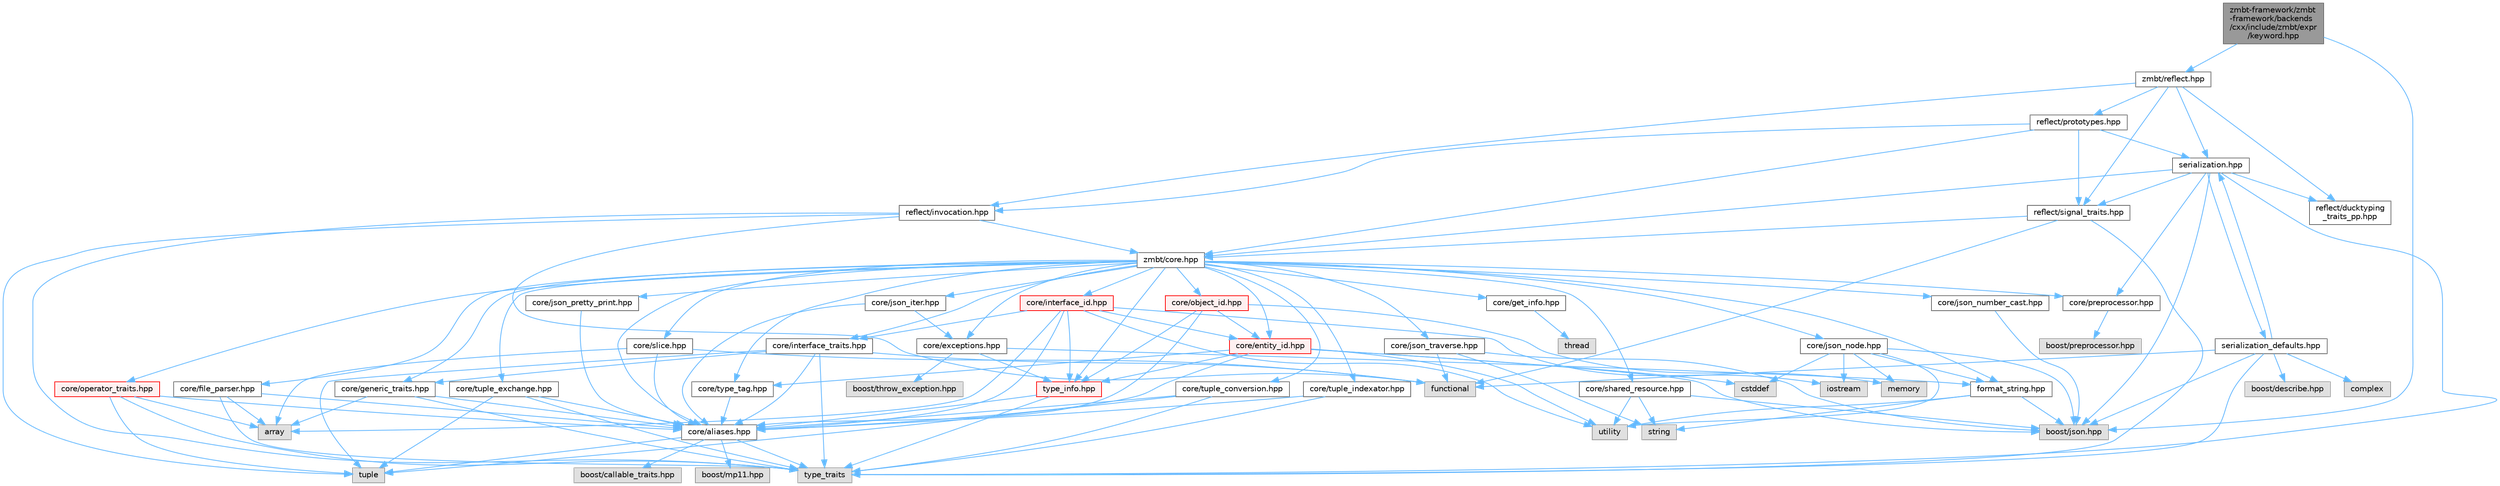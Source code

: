 digraph "zmbt-framework/zmbt-framework/backends/cxx/include/zmbt/expr/keyword.hpp"
{
 // LATEX_PDF_SIZE
  bgcolor="transparent";
  edge [fontname=Helvetica,fontsize=10,labelfontname=Helvetica,labelfontsize=10];
  node [fontname=Helvetica,fontsize=10,shape=box,height=0.2,width=0.4];
  Node1 [id="Node000001",label="zmbt-framework/zmbt\l-framework/backends\l/cxx/include/zmbt/expr\l/keyword.hpp",height=0.2,width=0.4,color="gray40", fillcolor="grey60", style="filled", fontcolor="black",tooltip=" "];
  Node1 -> Node2 [id="edge1_Node000001_Node000002",color="steelblue1",style="solid",tooltip=" "];
  Node2 [id="Node000002",label="boost/json.hpp",height=0.2,width=0.4,color="grey60", fillcolor="#E0E0E0", style="filled",tooltip=" "];
  Node1 -> Node3 [id="edge2_Node000001_Node000003",color="steelblue1",style="solid",tooltip=" "];
  Node3 [id="Node000003",label="zmbt/reflect.hpp",height=0.2,width=0.4,color="grey40", fillcolor="white", style="filled",URL="$reflect_8hpp.html",tooltip=" "];
  Node3 -> Node4 [id="edge3_Node000003_Node000004",color="steelblue1",style="solid",tooltip=" "];
  Node4 [id="Node000004",label="reflect/ducktyping\l_traits_pp.hpp",height=0.2,width=0.4,color="grey40", fillcolor="white", style="filled",URL="$ducktyping__traits__pp_8hpp.html",tooltip=" "];
  Node3 -> Node5 [id="edge4_Node000003_Node000005",color="steelblue1",style="solid",tooltip=" "];
  Node5 [id="Node000005",label="reflect/signal_traits.hpp",height=0.2,width=0.4,color="grey40", fillcolor="white", style="filled",URL="$signal__traits_8hpp.html",tooltip=" "];
  Node5 -> Node6 [id="edge5_Node000005_Node000006",color="steelblue1",style="solid",tooltip=" "];
  Node6 [id="Node000006",label="functional",height=0.2,width=0.4,color="grey60", fillcolor="#E0E0E0", style="filled",tooltip=" "];
  Node5 -> Node7 [id="edge6_Node000005_Node000007",color="steelblue1",style="solid",tooltip=" "];
  Node7 [id="Node000007",label="type_traits",height=0.2,width=0.4,color="grey60", fillcolor="#E0E0E0", style="filled",tooltip=" "];
  Node5 -> Node8 [id="edge7_Node000005_Node000008",color="steelblue1",style="solid",tooltip=" "];
  Node8 [id="Node000008",label="zmbt/core.hpp",height=0.2,width=0.4,color="grey40", fillcolor="white", style="filled",URL="$core_8hpp.html",tooltip=" "];
  Node8 -> Node9 [id="edge8_Node000008_Node000009",color="steelblue1",style="solid",tooltip=" "];
  Node9 [id="Node000009",label="core/aliases.hpp",height=0.2,width=0.4,color="grey40", fillcolor="white", style="filled",URL="$aliases_8hpp.html",tooltip=" "];
  Node9 -> Node7 [id="edge9_Node000009_Node000007",color="steelblue1",style="solid",tooltip=" "];
  Node9 -> Node10 [id="edge10_Node000009_Node000010",color="steelblue1",style="solid",tooltip=" "];
  Node10 [id="Node000010",label="tuple",height=0.2,width=0.4,color="grey60", fillcolor="#E0E0E0", style="filled",tooltip=" "];
  Node9 -> Node11 [id="edge11_Node000009_Node000011",color="steelblue1",style="solid",tooltip=" "];
  Node11 [id="Node000011",label="boost/callable_traits.hpp",height=0.2,width=0.4,color="grey60", fillcolor="#E0E0E0", style="filled",tooltip=" "];
  Node9 -> Node12 [id="edge12_Node000009_Node000012",color="steelblue1",style="solid",tooltip=" "];
  Node12 [id="Node000012",label="boost/mp11.hpp",height=0.2,width=0.4,color="grey60", fillcolor="#E0E0E0", style="filled",tooltip=" "];
  Node8 -> Node13 [id="edge13_Node000008_Node000013",color="steelblue1",style="solid",tooltip=" "];
  Node13 [id="Node000013",label="core/exceptions.hpp",height=0.2,width=0.4,color="grey40", fillcolor="white", style="filled",URL="$core_2exceptions_8hpp.html",tooltip=" "];
  Node13 -> Node14 [id="edge14_Node000013_Node000014",color="steelblue1",style="solid",tooltip=" "];
  Node14 [id="Node000014",label="boost/throw_exception.hpp",height=0.2,width=0.4,color="grey60", fillcolor="#E0E0E0", style="filled",tooltip=" "];
  Node13 -> Node15 [id="edge15_Node000013_Node000015",color="steelblue1",style="solid",tooltip=" "];
  Node15 [id="Node000015",label="format_string.hpp",height=0.2,width=0.4,color="grey40", fillcolor="white", style="filled",URL="$format__string_8hpp.html",tooltip=" "];
  Node15 -> Node2 [id="edge16_Node000015_Node000002",color="steelblue1",style="solid",tooltip=" "];
  Node15 -> Node16 [id="edge17_Node000015_Node000016",color="steelblue1",style="solid",tooltip=" "];
  Node16 [id="Node000016",label="string",height=0.2,width=0.4,color="grey60", fillcolor="#E0E0E0", style="filled",tooltip=" "];
  Node15 -> Node17 [id="edge18_Node000015_Node000017",color="steelblue1",style="solid",tooltip=" "];
  Node17 [id="Node000017",label="utility",height=0.2,width=0.4,color="grey60", fillcolor="#E0E0E0", style="filled",tooltip=" "];
  Node13 -> Node18 [id="edge19_Node000013_Node000018",color="steelblue1",style="solid",tooltip=" "];
  Node18 [id="Node000018",label="type_info.hpp",height=0.2,width=0.4,color="red", fillcolor="#FFF0F0", style="filled",URL="$type__info_8hpp.html",tooltip=" "];
  Node18 -> Node7 [id="edge20_Node000018_Node000007",color="steelblue1",style="solid",tooltip=" "];
  Node18 -> Node9 [id="edge21_Node000018_Node000009",color="steelblue1",style="solid",tooltip=" "];
  Node8 -> Node20 [id="edge22_Node000008_Node000020",color="steelblue1",style="solid",tooltip=" "];
  Node20 [id="Node000020",label="core/file_parser.hpp",height=0.2,width=0.4,color="grey40", fillcolor="white", style="filled",URL="$file__parser_8hpp.html",tooltip=" "];
  Node20 -> Node21 [id="edge23_Node000020_Node000021",color="steelblue1",style="solid",tooltip=" "];
  Node21 [id="Node000021",label="array",height=0.2,width=0.4,color="grey60", fillcolor="#E0E0E0", style="filled",tooltip=" "];
  Node20 -> Node7 [id="edge24_Node000020_Node000007",color="steelblue1",style="solid",tooltip=" "];
  Node20 -> Node9 [id="edge25_Node000020_Node000009",color="steelblue1",style="solid",tooltip=" "];
  Node8 -> Node15 [id="edge26_Node000008_Node000015",color="steelblue1",style="solid",tooltip=" "];
  Node8 -> Node22 [id="edge27_Node000008_Node000022",color="steelblue1",style="solid",tooltip=" "];
  Node22 [id="Node000022",label="core/generic_traits.hpp",height=0.2,width=0.4,color="grey40", fillcolor="white", style="filled",URL="$generic__traits_8hpp.html",tooltip=" "];
  Node22 -> Node7 [id="edge28_Node000022_Node000007",color="steelblue1",style="solid",tooltip=" "];
  Node22 -> Node21 [id="edge29_Node000022_Node000021",color="steelblue1",style="solid",tooltip=" "];
  Node22 -> Node9 [id="edge30_Node000022_Node000009",color="steelblue1",style="solid",tooltip=" "];
  Node8 -> Node23 [id="edge31_Node000008_Node000023",color="steelblue1",style="solid",tooltip=" "];
  Node23 [id="Node000023",label="core/get_info.hpp",height=0.2,width=0.4,color="grey40", fillcolor="white", style="filled",URL="$get__info_8hpp.html",tooltip=" "];
  Node23 -> Node24 [id="edge32_Node000023_Node000024",color="steelblue1",style="solid",tooltip=" "];
  Node24 [id="Node000024",label="thread",height=0.2,width=0.4,color="grey60", fillcolor="#E0E0E0", style="filled",tooltip=" "];
  Node8 -> Node25 [id="edge33_Node000008_Node000025",color="steelblue1",style="solid",tooltip=" "];
  Node25 [id="Node000025",label="core/interface_traits.hpp",height=0.2,width=0.4,color="grey40", fillcolor="white", style="filled",URL="$interface__traits_8hpp.html",tooltip=" "];
  Node25 -> Node6 [id="edge34_Node000025_Node000006",color="steelblue1",style="solid",tooltip=" "];
  Node25 -> Node10 [id="edge35_Node000025_Node000010",color="steelblue1",style="solid",tooltip=" "];
  Node25 -> Node7 [id="edge36_Node000025_Node000007",color="steelblue1",style="solid",tooltip=" "];
  Node25 -> Node9 [id="edge37_Node000025_Node000009",color="steelblue1",style="solid",tooltip=" "];
  Node25 -> Node22 [id="edge38_Node000025_Node000022",color="steelblue1",style="solid",tooltip=" "];
  Node8 -> Node26 [id="edge39_Node000008_Node000026",color="steelblue1",style="solid",tooltip=" "];
  Node26 [id="Node000026",label="core/json_iter.hpp",height=0.2,width=0.4,color="grey40", fillcolor="white", style="filled",URL="$json__iter_8hpp.html",tooltip=" "];
  Node26 -> Node9 [id="edge40_Node000026_Node000009",color="steelblue1",style="solid",tooltip=" "];
  Node26 -> Node13 [id="edge41_Node000026_Node000013",color="steelblue1",style="solid",tooltip=" "];
  Node8 -> Node27 [id="edge42_Node000008_Node000027",color="steelblue1",style="solid",tooltip=" "];
  Node27 [id="Node000027",label="core/json_node.hpp",height=0.2,width=0.4,color="grey40", fillcolor="white", style="filled",URL="$json__node_8hpp.html",tooltip=" "];
  Node27 -> Node2 [id="edge43_Node000027_Node000002",color="steelblue1",style="solid",tooltip=" "];
  Node27 -> Node28 [id="edge44_Node000027_Node000028",color="steelblue1",style="solid",tooltip=" "];
  Node28 [id="Node000028",label="cstddef",height=0.2,width=0.4,color="grey60", fillcolor="#E0E0E0", style="filled",tooltip=" "];
  Node27 -> Node29 [id="edge45_Node000027_Node000029",color="steelblue1",style="solid",tooltip=" "];
  Node29 [id="Node000029",label="iostream",height=0.2,width=0.4,color="grey60", fillcolor="#E0E0E0", style="filled",tooltip=" "];
  Node27 -> Node30 [id="edge46_Node000027_Node000030",color="steelblue1",style="solid",tooltip=" "];
  Node30 [id="Node000030",label="memory",height=0.2,width=0.4,color="grey60", fillcolor="#E0E0E0", style="filled",tooltip=" "];
  Node27 -> Node17 [id="edge47_Node000027_Node000017",color="steelblue1",style="solid",tooltip=" "];
  Node27 -> Node15 [id="edge48_Node000027_Node000015",color="steelblue1",style="solid",tooltip=" "];
  Node8 -> Node31 [id="edge49_Node000008_Node000031",color="steelblue1",style="solid",tooltip=" "];
  Node31 [id="Node000031",label="core/json_number_cast.hpp",height=0.2,width=0.4,color="grey40", fillcolor="white", style="filled",URL="$json__number__cast_8hpp.html",tooltip=" "];
  Node31 -> Node2 [id="edge50_Node000031_Node000002",color="steelblue1",style="solid",tooltip=" "];
  Node8 -> Node32 [id="edge51_Node000008_Node000032",color="steelblue1",style="solid",tooltip=" "];
  Node32 [id="Node000032",label="core/json_traverse.hpp",height=0.2,width=0.4,color="grey40", fillcolor="white", style="filled",URL="$json__traverse_8hpp.html",tooltip=" "];
  Node32 -> Node6 [id="edge52_Node000032_Node000006",color="steelblue1",style="solid",tooltip=" "];
  Node32 -> Node16 [id="edge53_Node000032_Node000016",color="steelblue1",style="solid",tooltip=" "];
  Node32 -> Node2 [id="edge54_Node000032_Node000002",color="steelblue1",style="solid",tooltip=" "];
  Node8 -> Node33 [id="edge55_Node000008_Node000033",color="steelblue1",style="solid",tooltip=" "];
  Node33 [id="Node000033",label="core/json_pretty_print.hpp",height=0.2,width=0.4,color="grey40", fillcolor="white", style="filled",URL="$json__pretty__print_8hpp.html",tooltip=" "];
  Node33 -> Node9 [id="edge56_Node000033_Node000009",color="steelblue1",style="solid",tooltip=" "];
  Node8 -> Node34 [id="edge57_Node000008_Node000034",color="steelblue1",style="solid",tooltip=" "];
  Node34 [id="Node000034",label="core/slice.hpp",height=0.2,width=0.4,color="grey40", fillcolor="white", style="filled",URL="$slice_8hpp.html",tooltip=" "];
  Node34 -> Node21 [id="edge58_Node000034_Node000021",color="steelblue1",style="solid",tooltip=" "];
  Node34 -> Node6 [id="edge59_Node000034_Node000006",color="steelblue1",style="solid",tooltip=" "];
  Node34 -> Node9 [id="edge60_Node000034_Node000009",color="steelblue1",style="solid",tooltip=" "];
  Node8 -> Node35 [id="edge61_Node000008_Node000035",color="steelblue1",style="solid",tooltip=" "];
  Node35 [id="Node000035",label="core/preprocessor.hpp",height=0.2,width=0.4,color="grey40", fillcolor="white", style="filled",URL="$preprocessor_8hpp.html",tooltip="type traits to check serialization compatibility"];
  Node35 -> Node36 [id="edge62_Node000035_Node000036",color="steelblue1",style="solid",tooltip=" "];
  Node36 [id="Node000036",label="boost/preprocessor.hpp",height=0.2,width=0.4,color="grey60", fillcolor="#E0E0E0", style="filled",tooltip=" "];
  Node8 -> Node37 [id="edge63_Node000008_Node000037",color="steelblue1",style="solid",tooltip=" "];
  Node37 [id="Node000037",label="core/operator_traits.hpp",height=0.2,width=0.4,color="red", fillcolor="#FFF0F0", style="filled",URL="$operator__traits_8hpp.html",tooltip=" "];
  Node37 -> Node21 [id="edge64_Node000037_Node000021",color="steelblue1",style="solid",tooltip=" "];
  Node37 -> Node7 [id="edge65_Node000037_Node000007",color="steelblue1",style="solid",tooltip=" "];
  Node37 -> Node10 [id="edge66_Node000037_Node000010",color="steelblue1",style="solid",tooltip=" "];
  Node37 -> Node9 [id="edge67_Node000037_Node000009",color="steelblue1",style="solid",tooltip=" "];
  Node8 -> Node44 [id="edge68_Node000008_Node000044",color="steelblue1",style="solid",tooltip=" "];
  Node44 [id="Node000044",label="core/shared_resource.hpp",height=0.2,width=0.4,color="grey40", fillcolor="white", style="filled",URL="$shared__resource_8hpp.html",tooltip=" "];
  Node44 -> Node2 [id="edge69_Node000044_Node000002",color="steelblue1",style="solid",tooltip=" "];
  Node44 -> Node16 [id="edge70_Node000044_Node000016",color="steelblue1",style="solid",tooltip=" "];
  Node44 -> Node17 [id="edge71_Node000044_Node000017",color="steelblue1",style="solid",tooltip=" "];
  Node8 -> Node45 [id="edge72_Node000008_Node000045",color="steelblue1",style="solid",tooltip=" "];
  Node45 [id="Node000045",label="core/tuple_conversion.hpp",height=0.2,width=0.4,color="grey40", fillcolor="white", style="filled",URL="$tuple__conversion_8hpp.html",tooltip=" "];
  Node45 -> Node10 [id="edge73_Node000045_Node000010",color="steelblue1",style="solid",tooltip=" "];
  Node45 -> Node7 [id="edge74_Node000045_Node000007",color="steelblue1",style="solid",tooltip=" "];
  Node45 -> Node9 [id="edge75_Node000045_Node000009",color="steelblue1",style="solid",tooltip=" "];
  Node8 -> Node46 [id="edge76_Node000008_Node000046",color="steelblue1",style="solid",tooltip=" "];
  Node46 [id="Node000046",label="core/tuple_exchange.hpp",height=0.2,width=0.4,color="grey40", fillcolor="white", style="filled",URL="$tuple__exchange_8hpp.html",tooltip=" "];
  Node46 -> Node10 [id="edge77_Node000046_Node000010",color="steelblue1",style="solid",tooltip=" "];
  Node46 -> Node7 [id="edge78_Node000046_Node000007",color="steelblue1",style="solid",tooltip=" "];
  Node46 -> Node9 [id="edge79_Node000046_Node000009",color="steelblue1",style="solid",tooltip=" "];
  Node8 -> Node47 [id="edge80_Node000008_Node000047",color="steelblue1",style="solid",tooltip=" "];
  Node47 [id="Node000047",label="core/tuple_indexator.hpp",height=0.2,width=0.4,color="grey40", fillcolor="white", style="filled",URL="$tuple__indexator_8hpp.html",tooltip=" "];
  Node47 -> Node7 [id="edge81_Node000047_Node000007",color="steelblue1",style="solid",tooltip=" "];
  Node47 -> Node9 [id="edge82_Node000047_Node000009",color="steelblue1",style="solid",tooltip=" "];
  Node8 -> Node18 [id="edge83_Node000008_Node000018",color="steelblue1",style="solid",tooltip=" "];
  Node8 -> Node48 [id="edge84_Node000008_Node000048",color="steelblue1",style="solid",tooltip=" "];
  Node48 [id="Node000048",label="core/type_tag.hpp",height=0.2,width=0.4,color="grey40", fillcolor="white", style="filled",URL="$type__tag_8hpp.html",tooltip=" "];
  Node48 -> Node9 [id="edge85_Node000048_Node000009",color="steelblue1",style="solid",tooltip=" "];
  Node8 -> Node49 [id="edge86_Node000008_Node000049",color="steelblue1",style="solid",tooltip=" "];
  Node49 [id="Node000049",label="core/entity_id.hpp",height=0.2,width=0.4,color="red", fillcolor="#FFF0F0", style="filled",URL="$entity__id_8hpp.html",tooltip=" "];
  Node49 -> Node28 [id="edge87_Node000049_Node000028",color="steelblue1",style="solid",tooltip=" "];
  Node49 -> Node17 [id="edge88_Node000049_Node000017",color="steelblue1",style="solid",tooltip=" "];
  Node49 -> Node2 [id="edge89_Node000049_Node000002",color="steelblue1",style="solid",tooltip=" "];
  Node49 -> Node9 [id="edge90_Node000049_Node000009",color="steelblue1",style="solid",tooltip=" "];
  Node49 -> Node48 [id="edge91_Node000049_Node000048",color="steelblue1",style="solid",tooltip=" "];
  Node49 -> Node18 [id="edge92_Node000049_Node000018",color="steelblue1",style="solid",tooltip=" "];
  Node8 -> Node52 [id="edge93_Node000008_Node000052",color="steelblue1",style="solid",tooltip=" "];
  Node52 [id="Node000052",label="core/interface_id.hpp",height=0.2,width=0.4,color="red", fillcolor="#FFF0F0", style="filled",URL="$interface__id_8hpp.html",tooltip=" "];
  Node52 -> Node29 [id="edge94_Node000052_Node000029",color="steelblue1",style="solid",tooltip=" "];
  Node52 -> Node21 [id="edge95_Node000052_Node000021",color="steelblue1",style="solid",tooltip=" "];
  Node52 -> Node17 [id="edge96_Node000052_Node000017",color="steelblue1",style="solid",tooltip=" "];
  Node52 -> Node9 [id="edge97_Node000052_Node000009",color="steelblue1",style="solid",tooltip=" "];
  Node52 -> Node49 [id="edge98_Node000052_Node000049",color="steelblue1",style="solid",tooltip=" "];
  Node52 -> Node25 [id="edge99_Node000052_Node000025",color="steelblue1",style="solid",tooltip=" "];
  Node52 -> Node18 [id="edge100_Node000052_Node000018",color="steelblue1",style="solid",tooltip=" "];
  Node8 -> Node56 [id="edge101_Node000008_Node000056",color="steelblue1",style="solid",tooltip=" "];
  Node56 [id="Node000056",label="core/object_id.hpp",height=0.2,width=0.4,color="red", fillcolor="#FFF0F0", style="filled",URL="$object__id_8hpp.html",tooltip=" "];
  Node56 -> Node30 [id="edge102_Node000056_Node000030",color="steelblue1",style="solid",tooltip=" "];
  Node56 -> Node9 [id="edge103_Node000056_Node000009",color="steelblue1",style="solid",tooltip=" "];
  Node56 -> Node49 [id="edge104_Node000056_Node000049",color="steelblue1",style="solid",tooltip=" "];
  Node56 -> Node18 [id="edge105_Node000056_Node000018",color="steelblue1",style="solid",tooltip=" "];
  Node3 -> Node57 [id="edge106_Node000003_Node000057",color="steelblue1",style="solid",tooltip=" "];
  Node57 [id="Node000057",label="reflect/invocation.hpp",height=0.2,width=0.4,color="grey40", fillcolor="white", style="filled",URL="$invocation_8hpp.html",tooltip=" "];
  Node57 -> Node6 [id="edge107_Node000057_Node000006",color="steelblue1",style="solid",tooltip=" "];
  Node57 -> Node10 [id="edge108_Node000057_Node000010",color="steelblue1",style="solid",tooltip=" "];
  Node57 -> Node7 [id="edge109_Node000057_Node000007",color="steelblue1",style="solid",tooltip=" "];
  Node57 -> Node8 [id="edge110_Node000057_Node000008",color="steelblue1",style="solid",tooltip=" "];
  Node3 -> Node58 [id="edge111_Node000003_Node000058",color="steelblue1",style="solid",tooltip=" "];
  Node58 [id="Node000058",label="reflect/prototypes.hpp",height=0.2,width=0.4,color="grey40", fillcolor="white", style="filled",URL="$prototypes_8hpp.html",tooltip=" "];
  Node58 -> Node8 [id="edge112_Node000058_Node000008",color="steelblue1",style="solid",tooltip=" "];
  Node58 -> Node5 [id="edge113_Node000058_Node000005",color="steelblue1",style="solid",tooltip=" "];
  Node58 -> Node59 [id="edge114_Node000058_Node000059",color="steelblue1",style="solid",tooltip=" "];
  Node59 [id="Node000059",label="serialization.hpp",height=0.2,width=0.4,color="grey40", fillcolor="white", style="filled",URL="$serialization_8hpp.html",tooltip=" "];
  Node59 -> Node7 [id="edge115_Node000059_Node000007",color="steelblue1",style="solid",tooltip=" "];
  Node59 -> Node2 [id="edge116_Node000059_Node000002",color="steelblue1",style="solid",tooltip=" "];
  Node59 -> Node35 [id="edge117_Node000059_Node000035",color="steelblue1",style="solid",tooltip=" "];
  Node59 -> Node8 [id="edge118_Node000059_Node000008",color="steelblue1",style="solid",tooltip=" "];
  Node59 -> Node4 [id="edge119_Node000059_Node000004",color="steelblue1",style="solid",tooltip=" "];
  Node59 -> Node5 [id="edge120_Node000059_Node000005",color="steelblue1",style="solid",tooltip=" "];
  Node59 -> Node60 [id="edge121_Node000059_Node000060",color="steelblue1",style="solid",tooltip=" "];
  Node60 [id="Node000060",label="serialization_defaults.hpp",height=0.2,width=0.4,color="grey40", fillcolor="white", style="filled",URL="$serialization__defaults_8hpp.html",tooltip=" "];
  Node60 -> Node6 [id="edge122_Node000060_Node000006",color="steelblue1",style="solid",tooltip=" "];
  Node60 -> Node7 [id="edge123_Node000060_Node000007",color="steelblue1",style="solid",tooltip=" "];
  Node60 -> Node61 [id="edge124_Node000060_Node000061",color="steelblue1",style="solid",tooltip=" "];
  Node61 [id="Node000061",label="boost/describe.hpp",height=0.2,width=0.4,color="grey60", fillcolor="#E0E0E0", style="filled",tooltip=" "];
  Node60 -> Node2 [id="edge125_Node000060_Node000002",color="steelblue1",style="solid",tooltip=" "];
  Node60 -> Node59 [id="edge126_Node000060_Node000059",color="steelblue1",style="solid",tooltip=" "];
  Node60 -> Node62 [id="edge127_Node000060_Node000062",color="steelblue1",style="solid",tooltip=" "];
  Node62 [id="Node000062",label="complex",height=0.2,width=0.4,color="grey60", fillcolor="#E0E0E0", style="filled",tooltip=" "];
  Node58 -> Node57 [id="edge128_Node000058_Node000057",color="steelblue1",style="solid",tooltip=" "];
  Node3 -> Node59 [id="edge129_Node000003_Node000059",color="steelblue1",style="solid",tooltip=" "];
}
